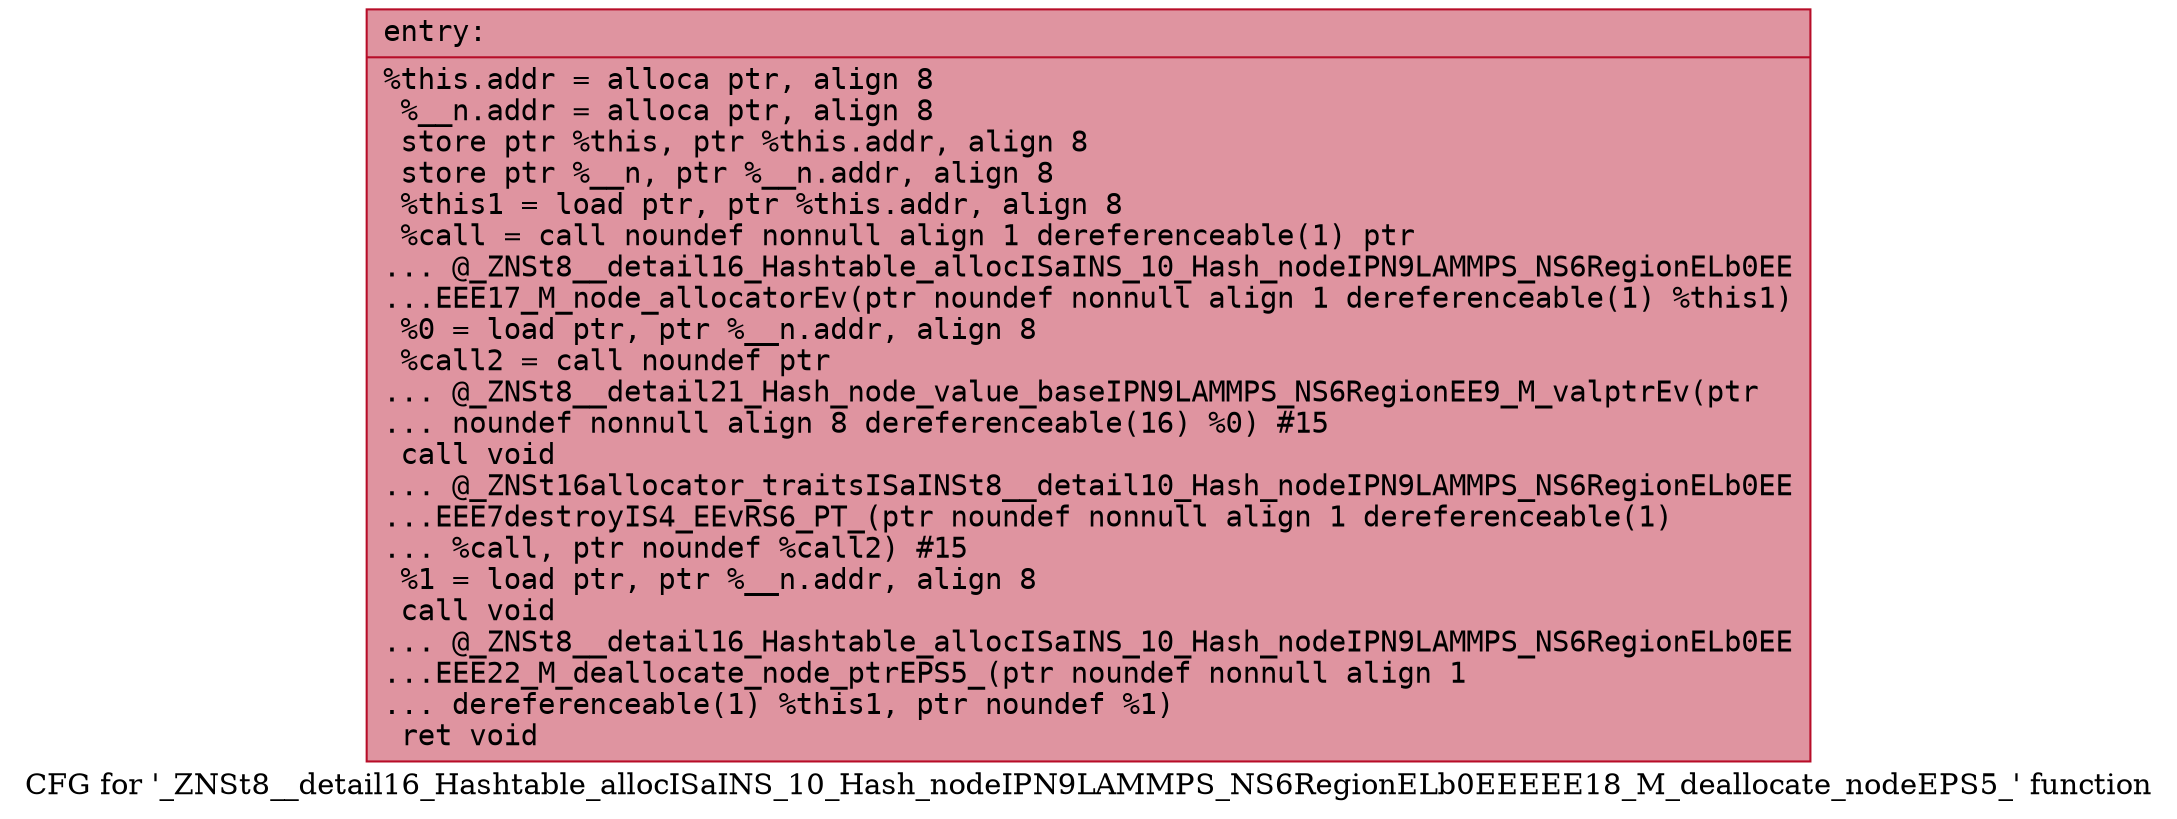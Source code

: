 digraph "CFG for '_ZNSt8__detail16_Hashtable_allocISaINS_10_Hash_nodeIPN9LAMMPS_NS6RegionELb0EEEEE18_M_deallocate_nodeEPS5_' function" {
	label="CFG for '_ZNSt8__detail16_Hashtable_allocISaINS_10_Hash_nodeIPN9LAMMPS_NS6RegionELb0EEEEE18_M_deallocate_nodeEPS5_' function";

	Node0x561837ea5c90 [shape=record,color="#b70d28ff", style=filled, fillcolor="#b70d2870" fontname="Courier",label="{entry:\l|  %this.addr = alloca ptr, align 8\l  %__n.addr = alloca ptr, align 8\l  store ptr %this, ptr %this.addr, align 8\l  store ptr %__n, ptr %__n.addr, align 8\l  %this1 = load ptr, ptr %this.addr, align 8\l  %call = call noundef nonnull align 1 dereferenceable(1) ptr\l... @_ZNSt8__detail16_Hashtable_allocISaINS_10_Hash_nodeIPN9LAMMPS_NS6RegionELb0EE\l...EEE17_M_node_allocatorEv(ptr noundef nonnull align 1 dereferenceable(1) %this1)\l  %0 = load ptr, ptr %__n.addr, align 8\l  %call2 = call noundef ptr\l... @_ZNSt8__detail21_Hash_node_value_baseIPN9LAMMPS_NS6RegionEE9_M_valptrEv(ptr\l... noundef nonnull align 8 dereferenceable(16) %0) #15\l  call void\l... @_ZNSt16allocator_traitsISaINSt8__detail10_Hash_nodeIPN9LAMMPS_NS6RegionELb0EE\l...EEE7destroyIS4_EEvRS6_PT_(ptr noundef nonnull align 1 dereferenceable(1)\l... %call, ptr noundef %call2) #15\l  %1 = load ptr, ptr %__n.addr, align 8\l  call void\l... @_ZNSt8__detail16_Hashtable_allocISaINS_10_Hash_nodeIPN9LAMMPS_NS6RegionELb0EE\l...EEE22_M_deallocate_node_ptrEPS5_(ptr noundef nonnull align 1\l... dereferenceable(1) %this1, ptr noundef %1)\l  ret void\l}"];
}
